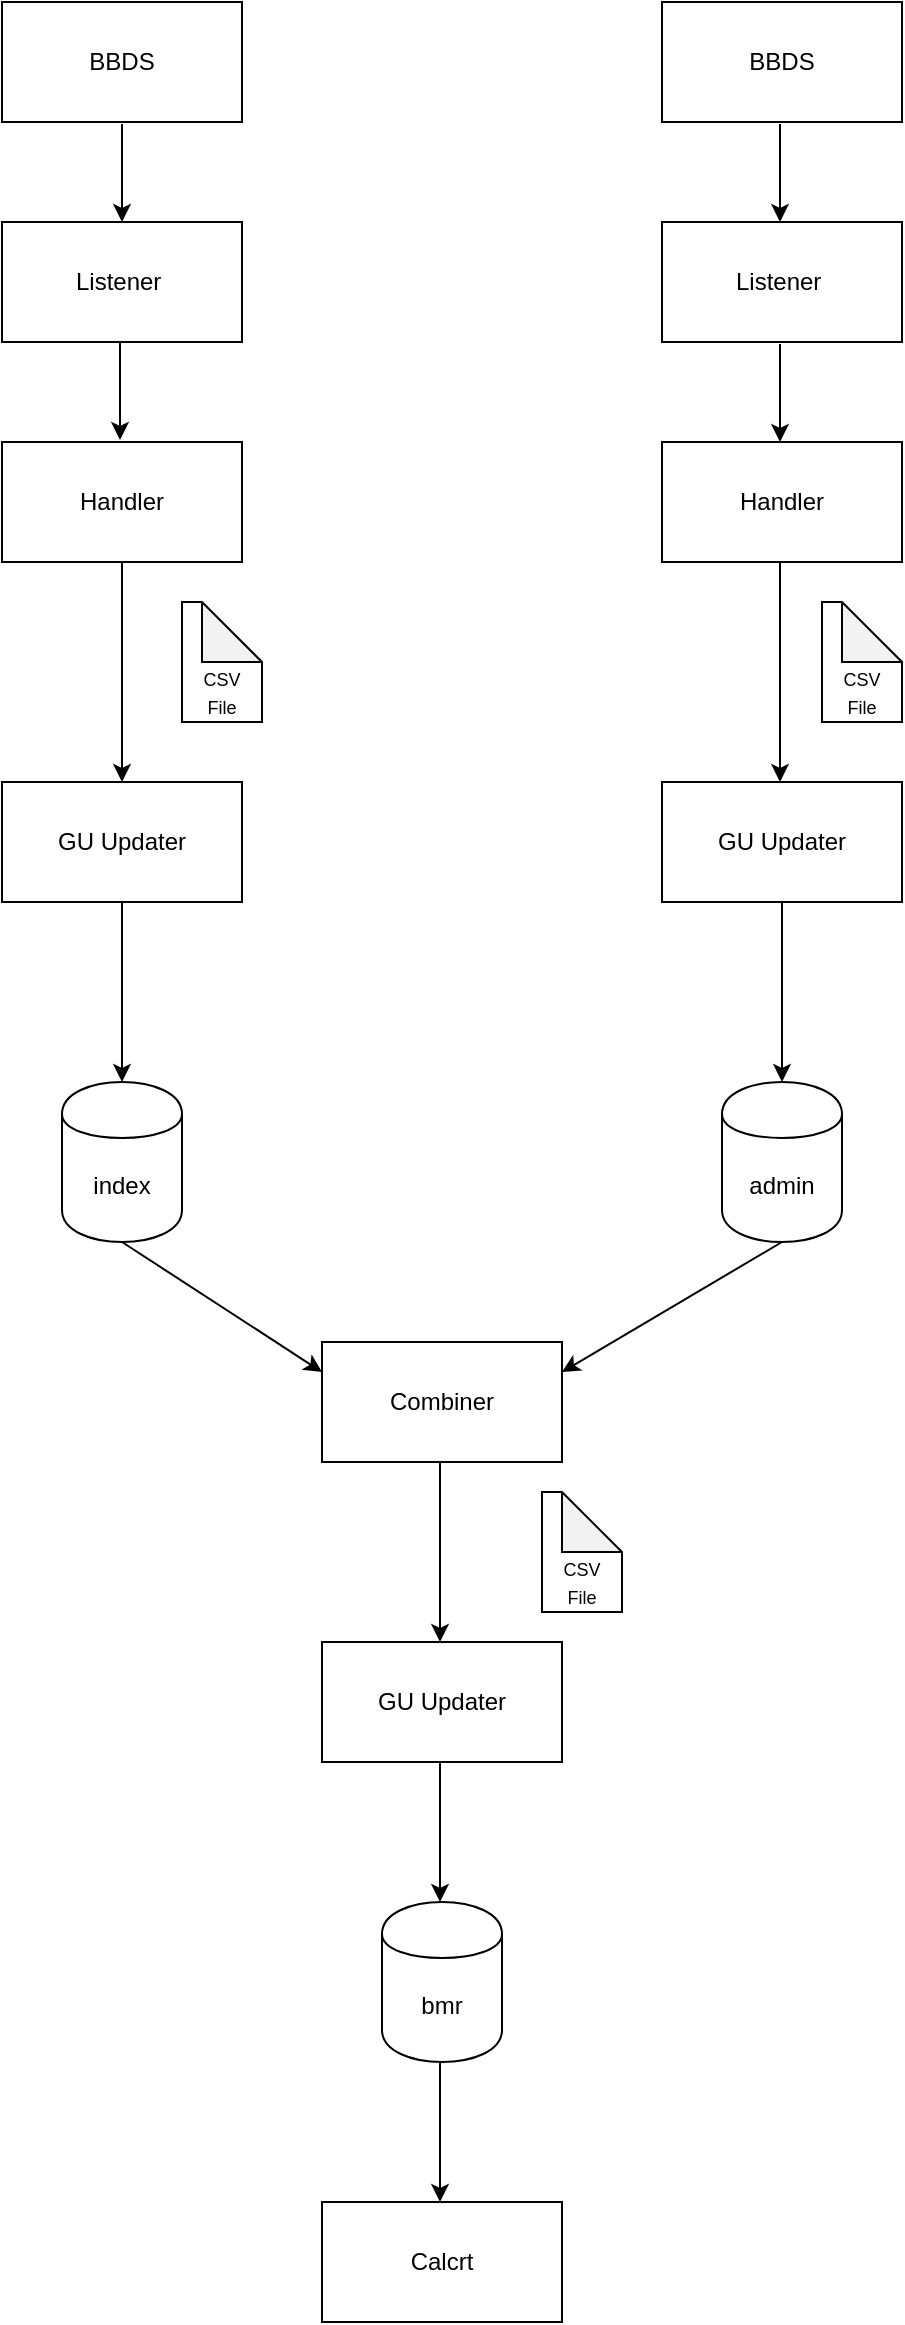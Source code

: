 <mxfile version="10.6.8" type="github"><diagram id="_jN6IxkOC7OItbPWncaQ" name="Page-1"><mxGraphModel dx="1158" dy="814" grid="1" gridSize="10" guides="1" tooltips="1" connect="1" arrows="1" fold="1" page="1" pageScale="1" pageWidth="850" pageHeight="1100" math="0" shadow="0"><root><mxCell id="0"/><mxCell id="1" parent="0"/><mxCell id="tWcVP5S_Otypo2h4dlrH-1" value="index" style="shape=cylinder;whiteSpace=wrap;html=1;boundedLbl=1;backgroundOutline=1;" vertex="1" parent="1"><mxGeometry x="150" y="590" width="60" height="80" as="geometry"/></mxCell><mxCell id="tWcVP5S_Otypo2h4dlrH-2" value="BBDS" style="rounded=0;whiteSpace=wrap;html=1;" vertex="1" parent="1"><mxGeometry x="120" y="50" width="120" height="60" as="geometry"/></mxCell><mxCell id="tWcVP5S_Otypo2h4dlrH-3" value="BBDS" style="rounded=0;whiteSpace=wrap;html=1;" vertex="1" parent="1"><mxGeometry x="450" y="50" width="120" height="60" as="geometry"/></mxCell><mxCell id="tWcVP5S_Otypo2h4dlrH-4" value="Listener&amp;nbsp;" style="rounded=0;whiteSpace=wrap;html=1;" vertex="1" parent="1"><mxGeometry x="120" y="160" width="120" height="60" as="geometry"/></mxCell><mxCell id="tWcVP5S_Otypo2h4dlrH-5" value="Listener&amp;nbsp;" style="rounded=0;whiteSpace=wrap;html=1;" vertex="1" parent="1"><mxGeometry x="450" y="160" width="120" height="60" as="geometry"/></mxCell><mxCell id="tWcVP5S_Otypo2h4dlrH-6" value="Handler" style="rounded=0;whiteSpace=wrap;html=1;" vertex="1" parent="1"><mxGeometry x="120" y="270" width="120" height="60" as="geometry"/></mxCell><mxCell id="tWcVP5S_Otypo2h4dlrH-7" value="Handler" style="rounded=0;whiteSpace=wrap;html=1;" vertex="1" parent="1"><mxGeometry x="450" y="270" width="120" height="60" as="geometry"/></mxCell><mxCell id="tWcVP5S_Otypo2h4dlrH-8" value="GU Updater" style="rounded=0;whiteSpace=wrap;html=1;" vertex="1" parent="1"><mxGeometry x="120" y="440" width="120" height="60" as="geometry"/></mxCell><mxCell id="tWcVP5S_Otypo2h4dlrH-9" value="GU Updater" style="rounded=0;whiteSpace=wrap;html=1;" vertex="1" parent="1"><mxGeometry x="450" y="440" width="120" height="60" as="geometry"/></mxCell><mxCell id="tWcVP5S_Otypo2h4dlrH-10" value="&lt;font style=&quot;font-size: 9px&quot;&gt;&lt;br&gt;&lt;br&gt;CSV&lt;br&gt;File&lt;/font&gt;&lt;br&gt;" style="shape=note;whiteSpace=wrap;html=1;backgroundOutline=1;darkOpacity=0.05;" vertex="1" parent="1"><mxGeometry x="210" y="350" width="40" height="60" as="geometry"/></mxCell><mxCell id="tWcVP5S_Otypo2h4dlrH-12" value="admin" style="shape=cylinder;whiteSpace=wrap;html=1;boundedLbl=1;backgroundOutline=1;" vertex="1" parent="1"><mxGeometry x="480" y="590" width="60" height="80" as="geometry"/></mxCell><mxCell id="tWcVP5S_Otypo2h4dlrH-13" value="Combiner" style="rounded=0;whiteSpace=wrap;html=1;" vertex="1" parent="1"><mxGeometry x="280" y="720" width="120" height="60" as="geometry"/></mxCell><mxCell id="tWcVP5S_Otypo2h4dlrH-14" value="GU Updater" style="rounded=0;whiteSpace=wrap;html=1;" vertex="1" parent="1"><mxGeometry x="280" y="870" width="120" height="60" as="geometry"/></mxCell><mxCell id="tWcVP5S_Otypo2h4dlrH-16" value="Calcrt" style="rounded=0;whiteSpace=wrap;html=1;" vertex="1" parent="1"><mxGeometry x="280" y="1150" width="120" height="60" as="geometry"/></mxCell><mxCell id="tWcVP5S_Otypo2h4dlrH-18" value="" style="endArrow=classic;html=1;entryX=0.5;entryY=0;entryDx=0;entryDy=0;" edge="1" parent="1" target="tWcVP5S_Otypo2h4dlrH-4"><mxGeometry width="50" height="50" relative="1" as="geometry"><mxPoint x="180" y="111" as="sourcePoint"/><mxPoint x="190" y="110" as="targetPoint"/></mxGeometry></mxCell><mxCell id="tWcVP5S_Otypo2h4dlrH-19" value="" style="endArrow=classic;html=1;entryX=0.5;entryY=0;entryDx=0;entryDy=0;" edge="1" parent="1"><mxGeometry width="50" height="50" relative="1" as="geometry"><mxPoint x="509" y="111" as="sourcePoint"/><mxPoint x="509" y="160" as="targetPoint"/></mxGeometry></mxCell><mxCell id="tWcVP5S_Otypo2h4dlrH-20" value="" style="endArrow=classic;html=1;entryX=0.5;entryY=0;entryDx=0;entryDy=0;" edge="1" parent="1"><mxGeometry width="50" height="50" relative="1" as="geometry"><mxPoint x="179" y="220" as="sourcePoint"/><mxPoint x="179" y="269" as="targetPoint"/></mxGeometry></mxCell><mxCell id="tWcVP5S_Otypo2h4dlrH-21" value="" style="endArrow=classic;html=1;entryX=0.5;entryY=0;entryDx=0;entryDy=0;" edge="1" parent="1"><mxGeometry width="50" height="50" relative="1" as="geometry"><mxPoint x="509" y="221" as="sourcePoint"/><mxPoint x="509" y="270" as="targetPoint"/></mxGeometry></mxCell><mxCell id="tWcVP5S_Otypo2h4dlrH-24" value="" style="endArrow=classic;html=1;entryX=0.5;entryY=0;entryDx=0;entryDy=0;" edge="1" parent="1" target="tWcVP5S_Otypo2h4dlrH-8"><mxGeometry width="50" height="50" relative="1" as="geometry"><mxPoint x="180" y="330" as="sourcePoint"/><mxPoint x="180" y="379" as="targetPoint"/></mxGeometry></mxCell><mxCell id="tWcVP5S_Otypo2h4dlrH-25" value="" style="endArrow=classic;html=1;entryX=0.5;entryY=0;entryDx=0;entryDy=0;" edge="1" parent="1"><mxGeometry width="50" height="50" relative="1" as="geometry"><mxPoint x="509" y="330" as="sourcePoint"/><mxPoint x="509" y="440" as="targetPoint"/></mxGeometry></mxCell><mxCell id="tWcVP5S_Otypo2h4dlrH-26" value="&lt;font style=&quot;font-size: 9px&quot;&gt;&lt;br&gt;&lt;br&gt;CSV&lt;br&gt;File&lt;/font&gt;&lt;br&gt;" style="shape=note;whiteSpace=wrap;html=1;backgroundOutline=1;darkOpacity=0.05;" vertex="1" parent="1"><mxGeometry x="530" y="350" width="40" height="60" as="geometry"/></mxCell><mxCell id="tWcVP5S_Otypo2h4dlrH-27" value="" style="endArrow=classic;html=1;" edge="1" parent="1"><mxGeometry width="50" height="50" relative="1" as="geometry"><mxPoint x="180" y="500" as="sourcePoint"/><mxPoint x="180" y="590" as="targetPoint"/></mxGeometry></mxCell><mxCell id="tWcVP5S_Otypo2h4dlrH-28" value="" style="endArrow=classic;html=1;" edge="1" parent="1"><mxGeometry width="50" height="50" relative="1" as="geometry"><mxPoint x="510" y="500" as="sourcePoint"/><mxPoint x="510" y="590" as="targetPoint"/></mxGeometry></mxCell><mxCell id="tWcVP5S_Otypo2h4dlrH-30" value="bmr" style="shape=cylinder;whiteSpace=wrap;html=1;boundedLbl=1;backgroundOutline=1;" vertex="1" parent="1"><mxGeometry x="310" y="1000" width="60" height="80" as="geometry"/></mxCell><mxCell id="tWcVP5S_Otypo2h4dlrH-31" value="" style="endArrow=classic;html=1;exitX=0.5;exitY=1;exitDx=0;exitDy=0;entryX=0;entryY=0.25;entryDx=0;entryDy=0;" edge="1" parent="1" source="tWcVP5S_Otypo2h4dlrH-1" target="tWcVP5S_Otypo2h4dlrH-13"><mxGeometry width="50" height="50" relative="1" as="geometry"><mxPoint x="180" y="735" as="sourcePoint"/><mxPoint x="300" y="735" as="targetPoint"/></mxGeometry></mxCell><mxCell id="tWcVP5S_Otypo2h4dlrH-32" value="" style="endArrow=classic;html=1;exitX=0.5;exitY=1;exitDx=0;exitDy=0;entryX=1;entryY=0.25;entryDx=0;entryDy=0;" edge="1" parent="1" source="tWcVP5S_Otypo2h4dlrH-12" target="tWcVP5S_Otypo2h4dlrH-13"><mxGeometry width="50" height="50" relative="1" as="geometry"><mxPoint x="447.5" y="670" as="sourcePoint"/><mxPoint x="440" y="780" as="targetPoint"/></mxGeometry></mxCell><mxCell id="tWcVP5S_Otypo2h4dlrH-33" value="&lt;font style=&quot;font-size: 9px&quot;&gt;&lt;br&gt;&lt;br&gt;CSV&lt;br&gt;File&lt;/font&gt;&lt;br&gt;" style="shape=note;whiteSpace=wrap;html=1;backgroundOutline=1;darkOpacity=0.05;" vertex="1" parent="1"><mxGeometry x="390" y="795" width="40" height="60" as="geometry"/></mxCell><mxCell id="tWcVP5S_Otypo2h4dlrH-34" value="" style="endArrow=classic;html=1;" edge="1" parent="1"><mxGeometry width="50" height="50" relative="1" as="geometry"><mxPoint x="339" y="780" as="sourcePoint"/><mxPoint x="339" y="870" as="targetPoint"/></mxGeometry></mxCell><mxCell id="tWcVP5S_Otypo2h4dlrH-35" value="" style="endArrow=classic;html=1;" edge="1" parent="1"><mxGeometry width="50" height="50" relative="1" as="geometry"><mxPoint x="339" y="930" as="sourcePoint"/><mxPoint x="339" y="1000" as="targetPoint"/></mxGeometry></mxCell><mxCell id="tWcVP5S_Otypo2h4dlrH-36" value="" style="endArrow=classic;html=1;" edge="1" parent="1"><mxGeometry width="50" height="50" relative="1" as="geometry"><mxPoint x="339" y="1080" as="sourcePoint"/><mxPoint x="339" y="1150" as="targetPoint"/></mxGeometry></mxCell></root></mxGraphModel></diagram></mxfile>